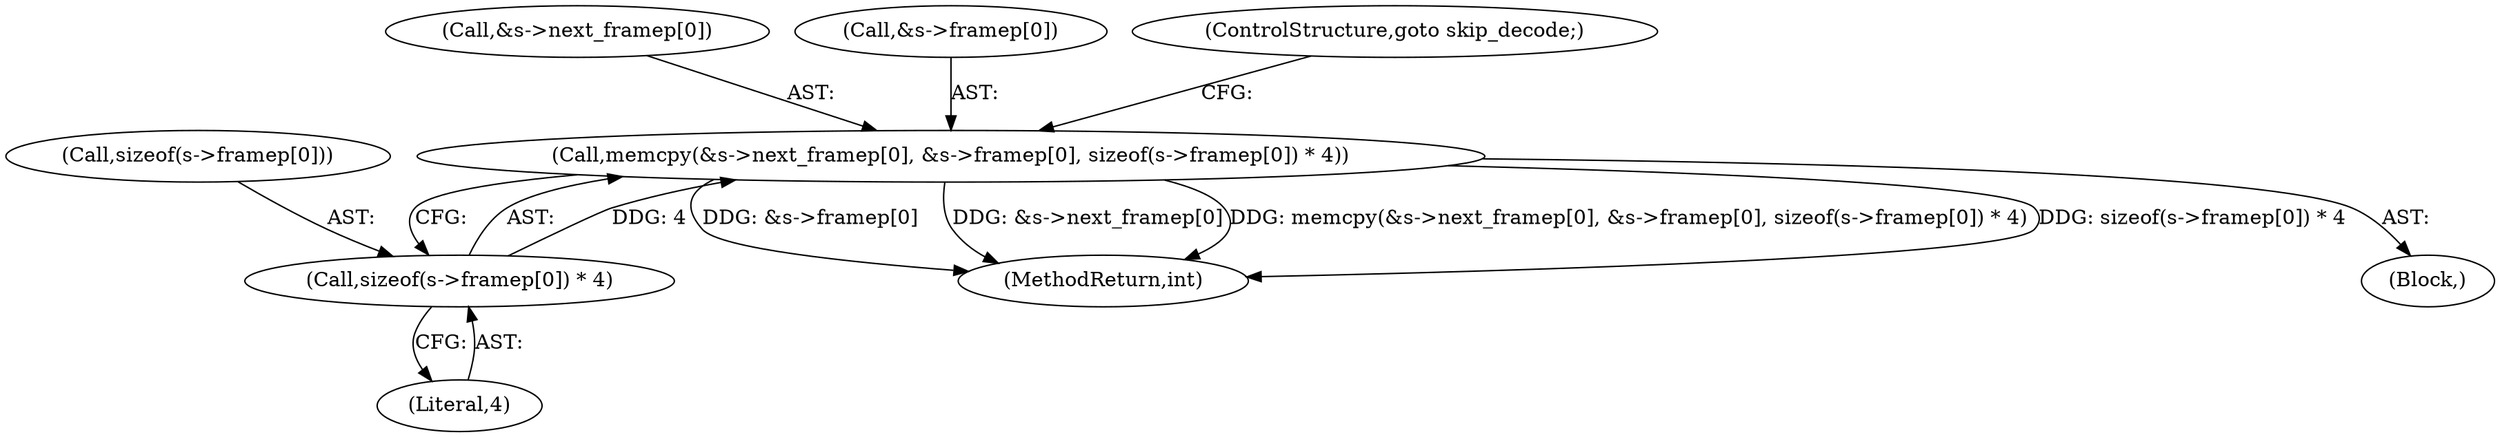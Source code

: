 digraph "0_FFmpeg_6b5d3fb26fb4be48e4966e4b1d97c2165538d4ef@API" {
"1000211" [label="(Call,memcpy(&s->next_framep[0], &s->framep[0], sizeof(s->framep[0]) * 4))"];
"1000224" [label="(Call,sizeof(s->framep[0]) * 4)"];
"1000212" [label="(Call,&s->next_framep[0])"];
"1000877" [label="(MethodReturn,int)"];
"1000205" [label="(Block,)"];
"1000211" [label="(Call,memcpy(&s->next_framep[0], &s->framep[0], sizeof(s->framep[0]) * 4))"];
"1000231" [label="(Literal,4)"];
"1000218" [label="(Call,&s->framep[0])"];
"1000225" [label="(Call,sizeof(s->framep[0]))"];
"1000224" [label="(Call,sizeof(s->framep[0]) * 4)"];
"1000232" [label="(ControlStructure,goto skip_decode;)"];
"1000211" -> "1000205"  [label="AST: "];
"1000211" -> "1000224"  [label="CFG: "];
"1000212" -> "1000211"  [label="AST: "];
"1000218" -> "1000211"  [label="AST: "];
"1000224" -> "1000211"  [label="AST: "];
"1000232" -> "1000211"  [label="CFG: "];
"1000211" -> "1000877"  [label="DDG: &s->framep[0]"];
"1000211" -> "1000877"  [label="DDG: &s->next_framep[0]"];
"1000211" -> "1000877"  [label="DDG: memcpy(&s->next_framep[0], &s->framep[0], sizeof(s->framep[0]) * 4)"];
"1000211" -> "1000877"  [label="DDG: sizeof(s->framep[0]) * 4"];
"1000224" -> "1000211"  [label="DDG: 4"];
"1000224" -> "1000231"  [label="CFG: "];
"1000225" -> "1000224"  [label="AST: "];
"1000231" -> "1000224"  [label="AST: "];
}
